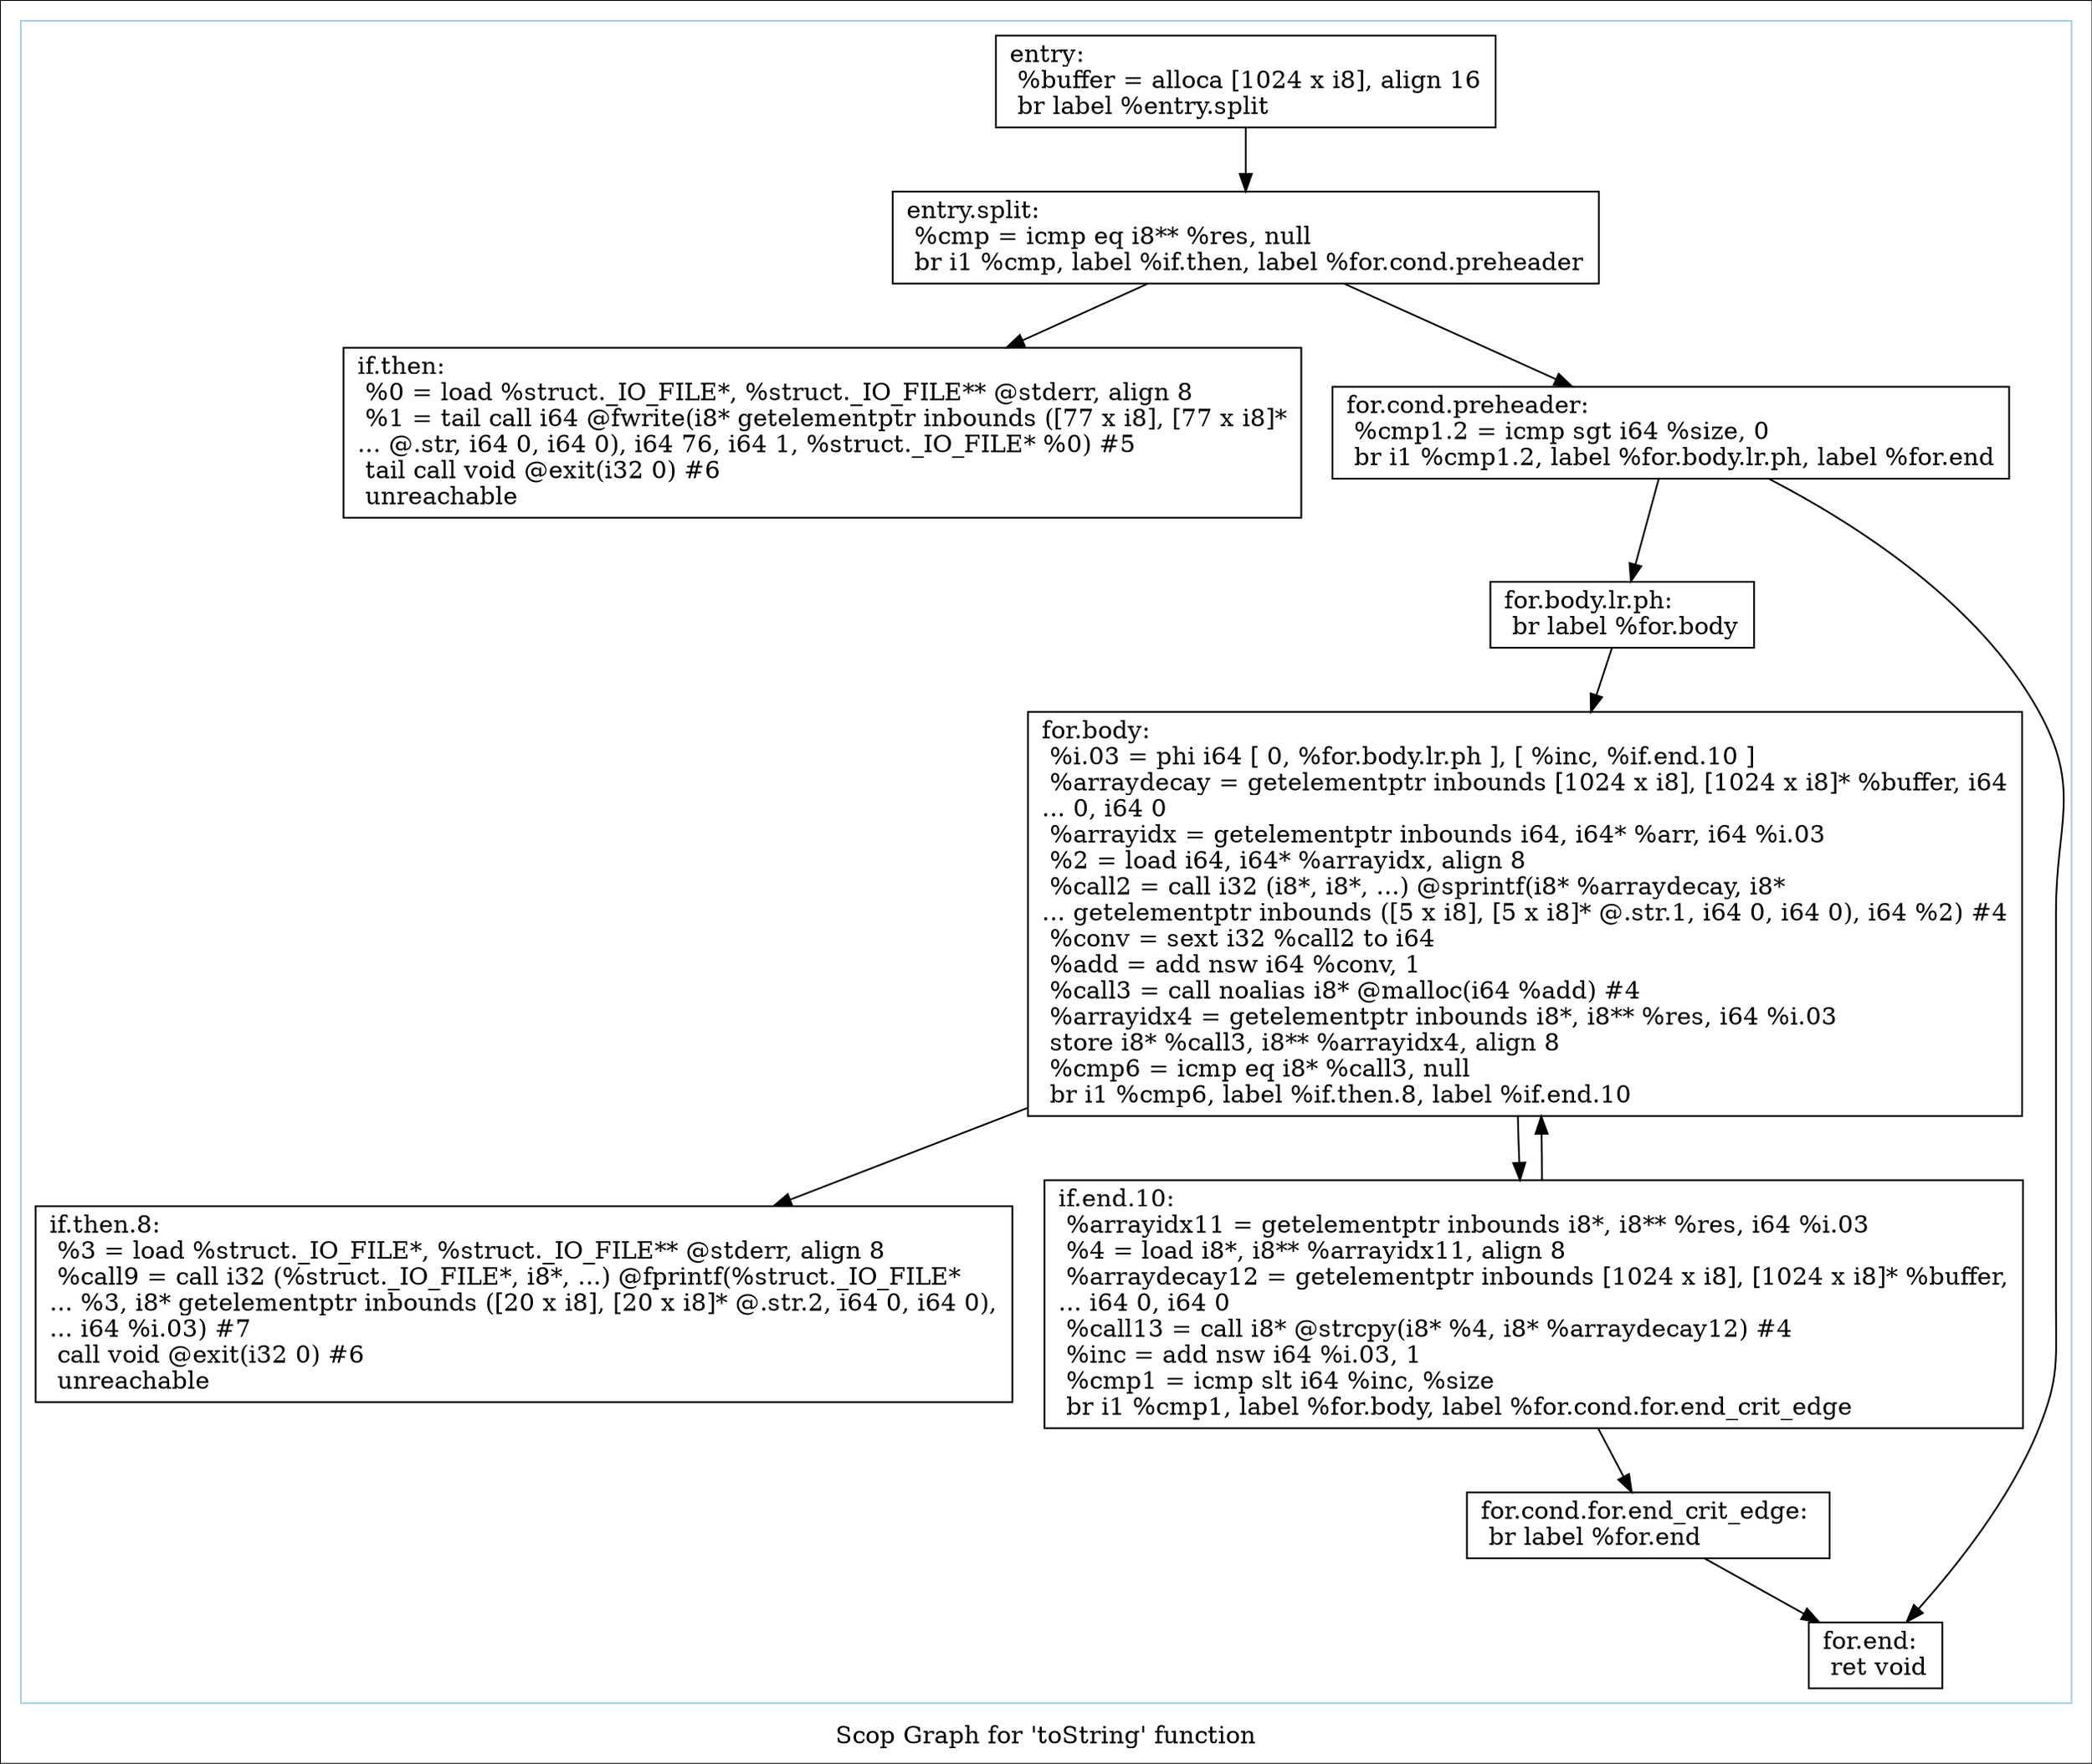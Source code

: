 digraph "Scop Graph for 'toString' function" {
	label="Scop Graph for 'toString' function";

	Node0x58ccc10 [shape=record,label="{entry:\l  %buffer = alloca [1024 x i8], align 16\l  br label %entry.split\l}"];
	Node0x58ccc10 -> Node0x58ca470;
	Node0x58ca470 [shape=record,label="{entry.split:                                      \l  %cmp = icmp eq i8** %res, null\l  br i1 %cmp, label %if.then, label %for.cond.preheader\l}"];
	Node0x58ca470 -> Node0x58d0850;
	Node0x58ca470 -> Node0x58c8c40;
	Node0x58d0850 [shape=record,label="{if.then:                                          \l  %0 = load %struct._IO_FILE*, %struct._IO_FILE** @stderr, align 8\l  %1 = tail call i64 @fwrite(i8* getelementptr inbounds ([77 x i8], [77 x i8]*\l... @.str, i64 0, i64 0), i64 76, i64 1, %struct._IO_FILE* %0) #5\l  tail call void @exit(i32 0) #6\l  unreachable\l}"];
	Node0x58c8c40 [shape=record,label="{for.cond.preheader:                               \l  %cmp1.2 = icmp sgt i64 %size, 0\l  br i1 %cmp1.2, label %for.body.lr.ph, label %for.end\l}"];
	Node0x58c8c40 -> Node0x58ca380;
	Node0x58c8c40 -> Node0x58c3890;
	Node0x58ca380 [shape=record,label="{for.body.lr.ph:                                   \l  br label %for.body\l}"];
	Node0x58ca380 -> Node0x58b8130;
	Node0x58b8130 [shape=record,label="{for.body:                                         \l  %i.03 = phi i64 [ 0, %for.body.lr.ph ], [ %inc, %if.end.10 ]\l  %arraydecay = getelementptr inbounds [1024 x i8], [1024 x i8]* %buffer, i64\l... 0, i64 0\l  %arrayidx = getelementptr inbounds i64, i64* %arr, i64 %i.03\l  %2 = load i64, i64* %arrayidx, align 8\l  %call2 = call i32 (i8*, i8*, ...) @sprintf(i8* %arraydecay, i8*\l... getelementptr inbounds ([5 x i8], [5 x i8]* @.str.1, i64 0, i64 0), i64 %2) #4\l  %conv = sext i32 %call2 to i64\l  %add = add nsw i64 %conv, 1\l  %call3 = call noalias i8* @malloc(i64 %add) #4\l  %arrayidx4 = getelementptr inbounds i8*, i8** %res, i64 %i.03\l  store i8* %call3, i8** %arrayidx4, align 8\l  %cmp6 = icmp eq i8* %call3, null\l  br i1 %cmp6, label %if.then.8, label %if.end.10\l}"];
	Node0x58b8130 -> Node0x58c9c20;
	Node0x58b8130 -> Node0x58cf2e0;
	Node0x58c9c20 [shape=record,label="{if.then.8:                                        \l  %3 = load %struct._IO_FILE*, %struct._IO_FILE** @stderr, align 8\l  %call9 = call i32 (%struct._IO_FILE*, i8*, ...) @fprintf(%struct._IO_FILE*\l... %3, i8* getelementptr inbounds ([20 x i8], [20 x i8]* @.str.2, i64 0, i64 0),\l... i64 %i.03) #7\l  call void @exit(i32 0) #6\l  unreachable\l}"];
	Node0x58cf2e0 [shape=record,label="{if.end.10:                                        \l  %arrayidx11 = getelementptr inbounds i8*, i8** %res, i64 %i.03\l  %4 = load i8*, i8** %arrayidx11, align 8\l  %arraydecay12 = getelementptr inbounds [1024 x i8], [1024 x i8]* %buffer,\l... i64 0, i64 0\l  %call13 = call i8* @strcpy(i8* %4, i8* %arraydecay12) #4\l  %inc = add nsw i64 %i.03, 1\l  %cmp1 = icmp slt i64 %inc, %size\l  br i1 %cmp1, label %for.body, label %for.cond.for.end_crit_edge\l}"];
	Node0x58cf2e0 -> Node0x58b8130;
	Node0x58cf2e0 -> Node0x58bfe50;
	Node0x58bfe50 [shape=record,label="{for.cond.for.end_crit_edge:                       \l  br label %for.end\l}"];
	Node0x58bfe50 -> Node0x58c3890;
	Node0x58c3890 [shape=record,label="{for.end:                                          \l  ret void\l}"];
	colorscheme = "paired12"
        subgraph cluster_0x58cd730 {
          label = "";
          style = solid;
          color = 1
          Node0x58ccc10;
          Node0x58ca470;
          Node0x58d0850;
          Node0x58c8c40;
          Node0x58ca380;
          Node0x58b8130;
          Node0x58c9c20;
          Node0x58cf2e0;
          Node0x58bfe50;
          Node0x58c3890;
        }
}
